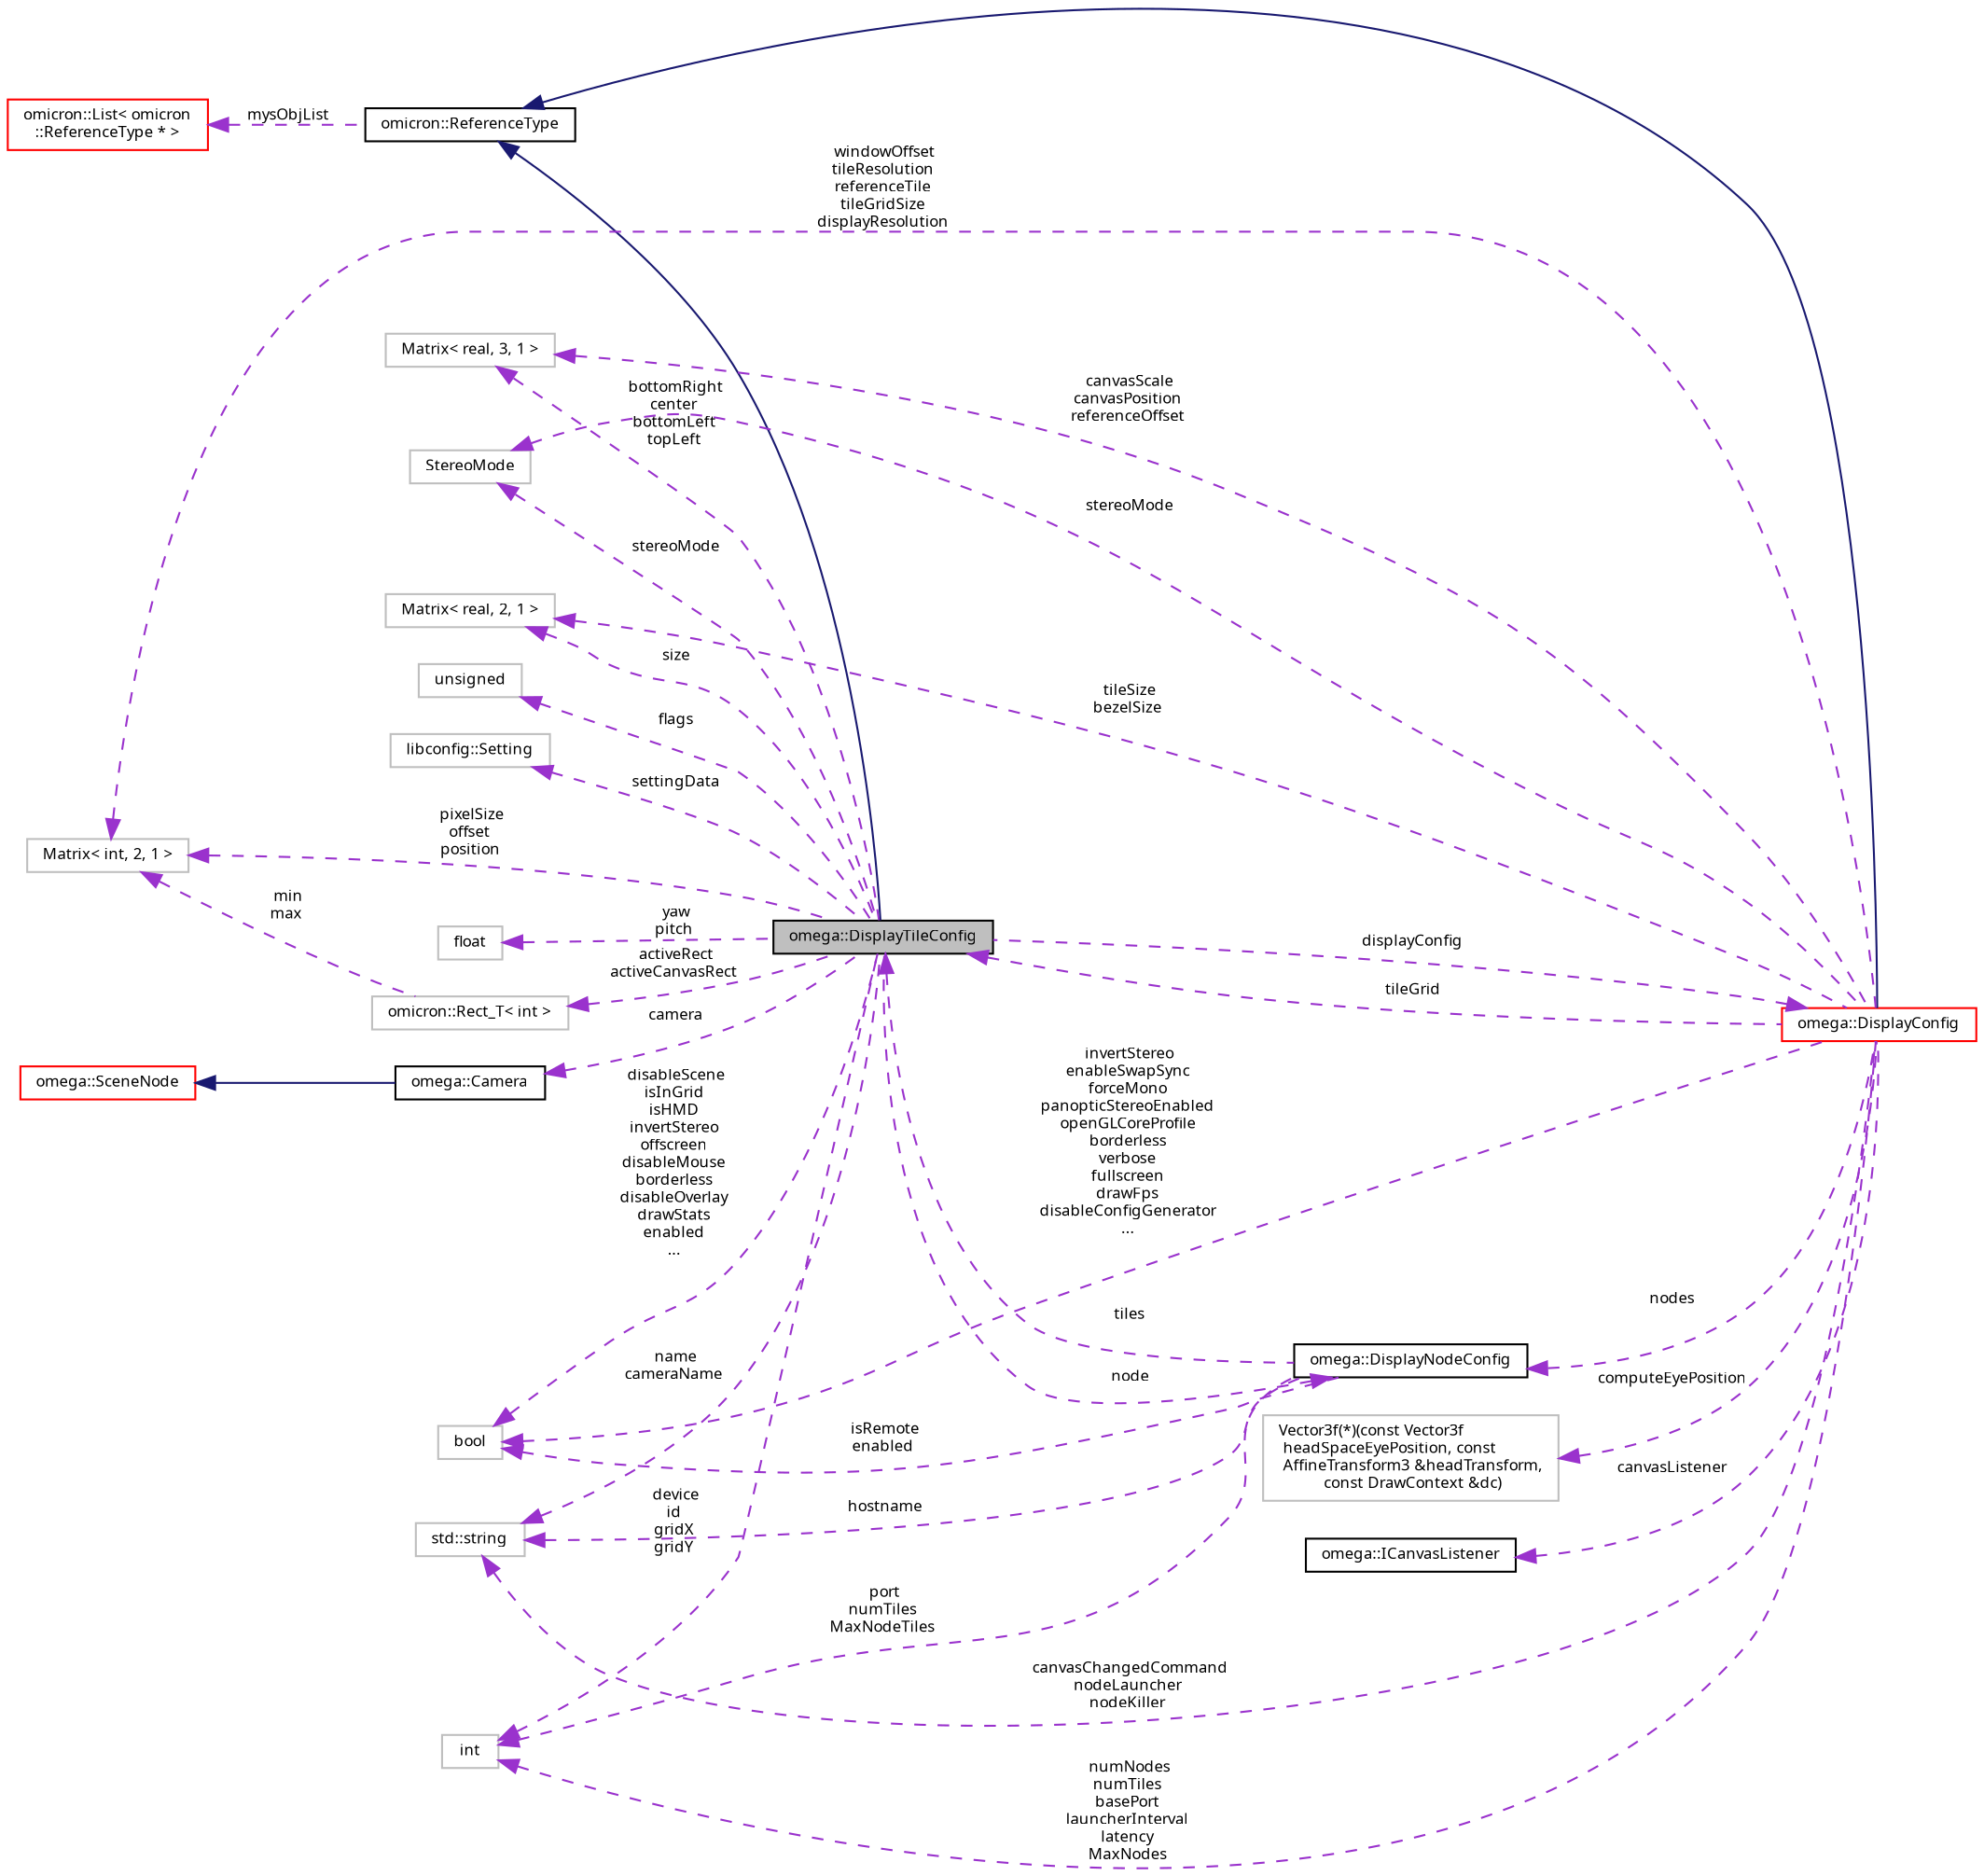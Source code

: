digraph "omega::DisplayTileConfig"
{
  bgcolor="transparent";
  edge [fontname="FreeSans.ttf",fontsize="8",labelfontname="FreeSans.ttf",labelfontsize="8"];
  node [fontname="FreeSans.ttf",fontsize="8",shape=record];
  rankdir="LR";
  Node1 [label="omega::DisplayTileConfig",height=0.2,width=0.4,color="black", fillcolor="grey75", style="filled", fontcolor="black"];
  Node2 -> Node1 [dir="back",color="midnightblue",fontsize="8",style="solid",fontname="FreeSans.ttf"];
  Node2 [label="omicron::ReferenceType",height=0.2,width=0.4,color="black",URL="$classomicron_1_1_reference_type.html",tooltip="Implements a base class for reference-counted types. "];
  Node3 -> Node2 [dir="back",color="darkorchid3",fontsize="8",style="dashed",label=" mysObjList" ,fontname="FreeSans.ttf"];
  Node3 [label="omicron::List\< omicron\l::ReferenceType * \>",height=0.2,width=0.4,color="red",URL="$classomicron_1_1_list.html"];
  Node4 -> Node1 [dir="back",color="darkorchid3",fontsize="8",style="dashed",label=" camera" ,fontname="FreeSans.ttf"];
  Node4 [label="omega::Camera",height=0.2,width=0.4,color="black",URL="$classomega_1_1_camera.html",tooltip="The Camera class handles information about a view transformation, head tracking and optional target b..."];
  Node5 -> Node4 [dir="back",color="midnightblue",fontsize="8",style="solid",fontname="FreeSans.ttf"];
  Node5 [label="omega::SceneNode",height=0.2,width=0.4,color="red",URL="$classomega_1_1_scene_node.html",tooltip="Represents a node in the omegalib scene graph. "];
  Node6 -> Node1 [dir="back",color="darkorchid3",fontsize="8",style="dashed",label=" yaw\npitch" ,fontname="FreeSans.ttf"];
  Node6 [label="float",height=0.2,width=0.4,color="grey75"];
  Node7 -> Node1 [dir="back",color="darkorchid3",fontsize="8",style="dashed",label=" stereoMode" ,fontname="FreeSans.ttf"];
  Node7 [label="StereoMode",height=0.2,width=0.4,color="grey75"];
  Node8 -> Node1 [dir="back",color="darkorchid3",fontsize="8",style="dashed",label=" size" ,fontname="FreeSans.ttf"];
  Node8 [label="Matrix\< real, 2, 1 \>",height=0.2,width=0.4,color="grey75"];
  Node9 -> Node1 [dir="back",color="darkorchid3",fontsize="8",style="dashed",label=" bottomRight\ncenter\nbottomLeft\ntopLeft" ,fontname="FreeSans.ttf"];
  Node9 [label="Matrix\< real, 3, 1 \>",height=0.2,width=0.4,color="grey75"];
  Node10 -> Node1 [dir="back",color="darkorchid3",fontsize="8",style="dashed",label=" device\nid\ngridX\ngridY" ,fontname="FreeSans.ttf"];
  Node10 [label="int",height=0.2,width=0.4,color="grey75"];
  Node11 -> Node1 [dir="back",color="darkorchid3",fontsize="8",style="dashed",label=" name\ncameraName" ,fontname="FreeSans.ttf"];
  Node11 [label="std::string",height=0.2,width=0.4,color="grey75",tooltip="STL class. "];
  Node12 -> Node1 [dir="back",color="darkorchid3",fontsize="8",style="dashed",label=" disableScene\nisInGrid\nisHMD\ninvertStereo\noffscreen\ndisableMouse\nborderless\ndisableOverlay\ndrawStats\nenabled\n..." ,fontname="FreeSans.ttf"];
  Node12 [label="bool",height=0.2,width=0.4,color="grey75"];
  Node13 -> Node1 [dir="back",color="darkorchid3",fontsize="8",style="dashed",label=" displayConfig" ,fontname="FreeSans.ttf"];
  Node13 [label="omega::DisplayConfig",height=0.2,width=0.4,color="red",URL="$classomega_1_1_display_config.html",tooltip="Stores omegalib display configuration data. "];
  Node2 -> Node13 [dir="back",color="midnightblue",fontsize="8",style="solid",fontname="FreeSans.ttf"];
  Node14 -> Node13 [dir="back",color="darkorchid3",fontsize="8",style="dashed",label=" computeEyePosition" ,fontname="FreeSans.ttf"];
  Node14 [label="Vector3f(*)(const Vector3f\l headSpaceEyePosition, const\l AffineTransform3 &headTransform,\l const DrawContext &dc)",height=0.2,width=0.4,color="grey75"];
  Node15 -> Node13 [dir="back",color="darkorchid3",fontsize="8",style="dashed",label=" canvasListener" ,fontname="FreeSans.ttf"];
  Node15 [label="omega::ICanvasListener",height=0.2,width=0.4,color="black",URL="$classomega_1_1_i_canvas_listener.html",tooltip="Listener for canvas changes, register using DisplayConfig::setCanvasListener. "];
  Node1 -> Node13 [dir="back",color="darkorchid3",fontsize="8",style="dashed",label=" tileGrid" ,fontname="FreeSans.ttf"];
  Node8 -> Node13 [dir="back",color="darkorchid3",fontsize="8",style="dashed",label=" tileSize\nbezelSize" ,fontname="FreeSans.ttf"];
  Node9 -> Node13 [dir="back",color="darkorchid3",fontsize="8",style="dashed",label=" canvasScale\ncanvasPosition\nreferenceOffset" ,fontname="FreeSans.ttf"];
  Node10 -> Node13 [dir="back",color="darkorchid3",fontsize="8",style="dashed",label=" numNodes\nnumTiles\nbasePort\nlauncherInterval\nlatency\nMaxNodes" ,fontname="FreeSans.ttf"];
  Node11 -> Node13 [dir="back",color="darkorchid3",fontsize="8",style="dashed",label=" canvasChangedCommand\nnodeLauncher\nnodeKiller" ,fontname="FreeSans.ttf"];
  Node12 -> Node13 [dir="back",color="darkorchid3",fontsize="8",style="dashed",label=" invertStereo\nenableSwapSync\nforceMono\npanopticStereoEnabled\nopenGLCoreProfile\nborderless\nverbose\nfullscreen\ndrawFps\ndisableConfigGenerator\n..." ,fontname="FreeSans.ttf"];
  Node7 -> Node13 [dir="back",color="darkorchid3",fontsize="8",style="dashed",label=" stereoMode" ,fontname="FreeSans.ttf"];
  Node16 -> Node13 [dir="back",color="darkorchid3",fontsize="8",style="dashed",label=" nodes" ,fontname="FreeSans.ttf"];
  Node16 [label="omega::DisplayNodeConfig",height=0.2,width=0.4,color="black",URL="$structomega_1_1_display_node_config.html"];
  Node1 -> Node16 [dir="back",color="darkorchid3",fontsize="8",style="dashed",label=" tiles" ,fontname="FreeSans.ttf"];
  Node10 -> Node16 [dir="back",color="darkorchid3",fontsize="8",style="dashed",label=" port\nnumTiles\nMaxNodeTiles" ,fontname="FreeSans.ttf"];
  Node11 -> Node16 [dir="back",color="darkorchid3",fontsize="8",style="dashed",label=" hostname" ,fontname="FreeSans.ttf"];
  Node12 -> Node16 [dir="back",color="darkorchid3",fontsize="8",style="dashed",label=" isRemote\nenabled" ,fontname="FreeSans.ttf"];
  Node17 -> Node13 [dir="back",color="darkorchid3",fontsize="8",style="dashed",label=" windowOffset\ntileResolution\nreferenceTile\ntileGridSize\ndisplayResolution" ,fontname="FreeSans.ttf"];
  Node17 [label="Matrix\< int, 2, 1 \>",height=0.2,width=0.4,color="grey75"];
  Node18 -> Node1 [dir="back",color="darkorchid3",fontsize="8",style="dashed",label=" flags" ,fontname="FreeSans.ttf"];
  Node18 [label="unsigned",height=0.2,width=0.4,color="grey75"];
  Node19 -> Node1 [dir="back",color="darkorchid3",fontsize="8",style="dashed",label=" settingData" ,fontname="FreeSans.ttf"];
  Node19 [label="libconfig::Setting",height=0.2,width=0.4,color="grey75"];
  Node17 -> Node1 [dir="back",color="darkorchid3",fontsize="8",style="dashed",label=" pixelSize\noffset\nposition" ,fontname="FreeSans.ttf"];
  Node16 -> Node1 [dir="back",color="darkorchid3",fontsize="8",style="dashed",label=" node" ,fontname="FreeSans.ttf"];
  Node20 -> Node1 [dir="back",color="darkorchid3",fontsize="8",style="dashed",label=" activeRect\nactiveCanvasRect" ,fontname="FreeSans.ttf"];
  Node20 [label="omicron::Rect_T\< int \>",height=0.2,width=0.4,color="grey75"];
  Node17 -> Node20 [dir="back",color="darkorchid3",fontsize="8",style="dashed",label=" min\nmax" ,fontname="FreeSans.ttf"];
}

